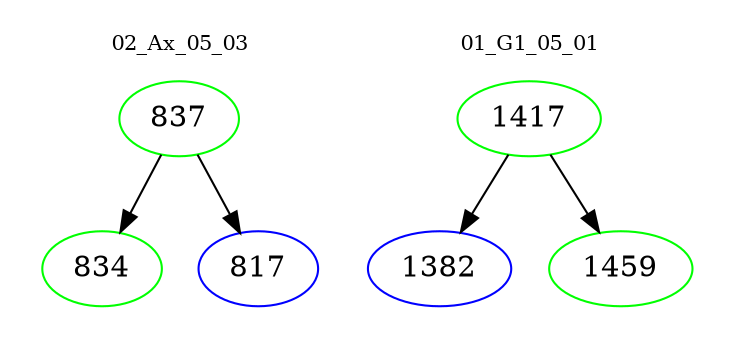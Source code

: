 digraph{
subgraph cluster_0 {
color = white
label = "02_Ax_05_03";
fontsize=10;
T0_837 [label="837", color="green"]
T0_837 -> T0_834 [color="black"]
T0_834 [label="834", color="green"]
T0_837 -> T0_817 [color="black"]
T0_817 [label="817", color="blue"]
}
subgraph cluster_1 {
color = white
label = "01_G1_05_01";
fontsize=10;
T1_1417 [label="1417", color="green"]
T1_1417 -> T1_1382 [color="black"]
T1_1382 [label="1382", color="blue"]
T1_1417 -> T1_1459 [color="black"]
T1_1459 [label="1459", color="green"]
}
}
